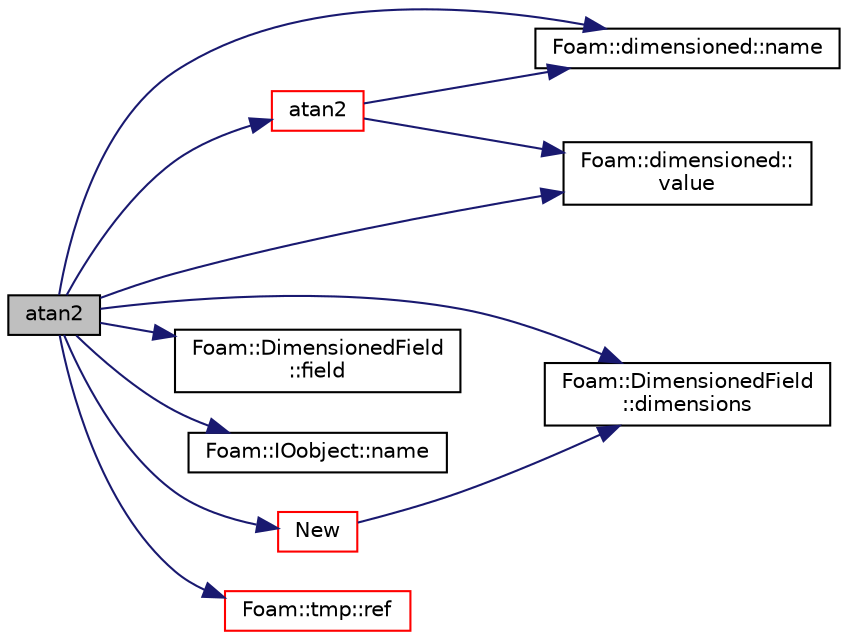 digraph "atan2"
{
  bgcolor="transparent";
  edge [fontname="Helvetica",fontsize="10",labelfontname="Helvetica",labelfontsize="10"];
  node [fontname="Helvetica",fontsize="10",shape=record];
  rankdir="LR";
  Node1 [label="atan2",height=0.2,width=0.4,color="black", fillcolor="grey75", style="filled", fontcolor="black"];
  Node1 -> Node2 [color="midnightblue",fontsize="10",style="solid",fontname="Helvetica"];
  Node2 [label="atan2",height=0.2,width=0.4,color="red",URL="$a10893.html#a7c3244436f5bb68e49184c00b86ccc8d"];
  Node2 -> Node3 [color="midnightblue",fontsize="10",style="solid",fontname="Helvetica"];
  Node3 [label="Foam::dimensioned::name",height=0.2,width=0.4,color="black",URL="$a00536.html#a6d60057c26042eaf7fa1b3b6fb07b582",tooltip="Return const reference to name. "];
  Node2 -> Node4 [color="midnightblue",fontsize="10",style="solid",fontname="Helvetica"];
  Node4 [label="Foam::dimensioned::\lvalue",height=0.2,width=0.4,color="black",URL="$a00536.html#a080d3824651cfcf52f72acceec615aaa",tooltip="Return const reference to value. "];
  Node1 -> Node5 [color="midnightblue",fontsize="10",style="solid",fontname="Helvetica"];
  Node5 [label="Foam::DimensionedField\l::dimensions",height=0.2,width=0.4,color="black",URL="$a00537.html#a6098093e7de06370342a85cfae8b31f5",tooltip="Return dimensions. "];
  Node1 -> Node6 [color="midnightblue",fontsize="10",style="solid",fontname="Helvetica"];
  Node6 [label="Foam::DimensionedField\l::field",height=0.2,width=0.4,color="black",URL="$a00537.html#aadc89ab213336caf65c6c3c8bf2c9d41"];
  Node1 -> Node3 [color="midnightblue",fontsize="10",style="solid",fontname="Helvetica"];
  Node1 -> Node7 [color="midnightblue",fontsize="10",style="solid",fontname="Helvetica"];
  Node7 [label="Foam::IOobject::name",height=0.2,width=0.4,color="black",URL="$a01198.html#a75b72488d2e82151b025744974919d5d",tooltip="Return name. "];
  Node1 -> Node8 [color="midnightblue",fontsize="10",style="solid",fontname="Helvetica"];
  Node8 [label="New",height=0.2,width=0.4,color="red",URL="$a10893.html#a9d62cf14554c95e83f83f14909d9e0ec"];
  Node8 -> Node5 [color="midnightblue",fontsize="10",style="solid",fontname="Helvetica"];
  Node1 -> Node9 [color="midnightblue",fontsize="10",style="solid",fontname="Helvetica"];
  Node9 [label="Foam::tmp::ref",height=0.2,width=0.4,color="red",URL="$a02710.html#af16202cc9b8e931206cfceb8d9779bb2",tooltip="Return non-const reference or generate a fatal error. "];
  Node1 -> Node4 [color="midnightblue",fontsize="10",style="solid",fontname="Helvetica"];
}
